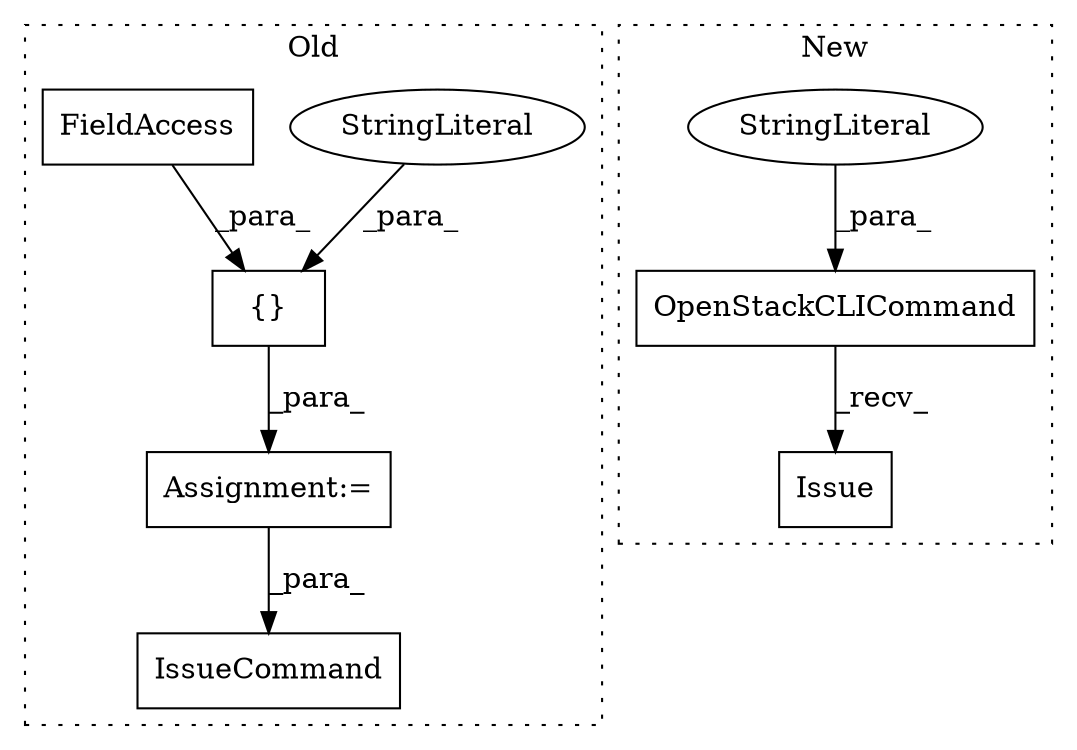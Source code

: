 digraph G {
subgraph cluster0 {
1 [label="IssueCommand" a="32" s="12338,12364" l="13,1" shape="box"];
3 [label="{}" a="4" s="12190,12282" l="1,1" shape="box"];
5 [label="StringLiteral" a="45" s="12217" l="21" shape="ellipse"];
7 [label="FieldAccess" a="22" s="12191" l="25" shape="box"];
8 [label="Assignment:=" a="7" s="12177" l="1" shape="box"];
label = "Old";
style="dotted";
}
subgraph cluster1 {
2 [label="OpenStackCLICommand" a="32" s="12299,12358" l="20,1" shape="box"];
4 [label="Issue" a="32" s="12472" l="7" shape="box"];
6 [label="StringLiteral" a="45" s="12339" l="8" shape="ellipse"];
label = "New";
style="dotted";
}
2 -> 4 [label="_recv_"];
3 -> 8 [label="_para_"];
5 -> 3 [label="_para_"];
6 -> 2 [label="_para_"];
7 -> 3 [label="_para_"];
8 -> 1 [label="_para_"];
}